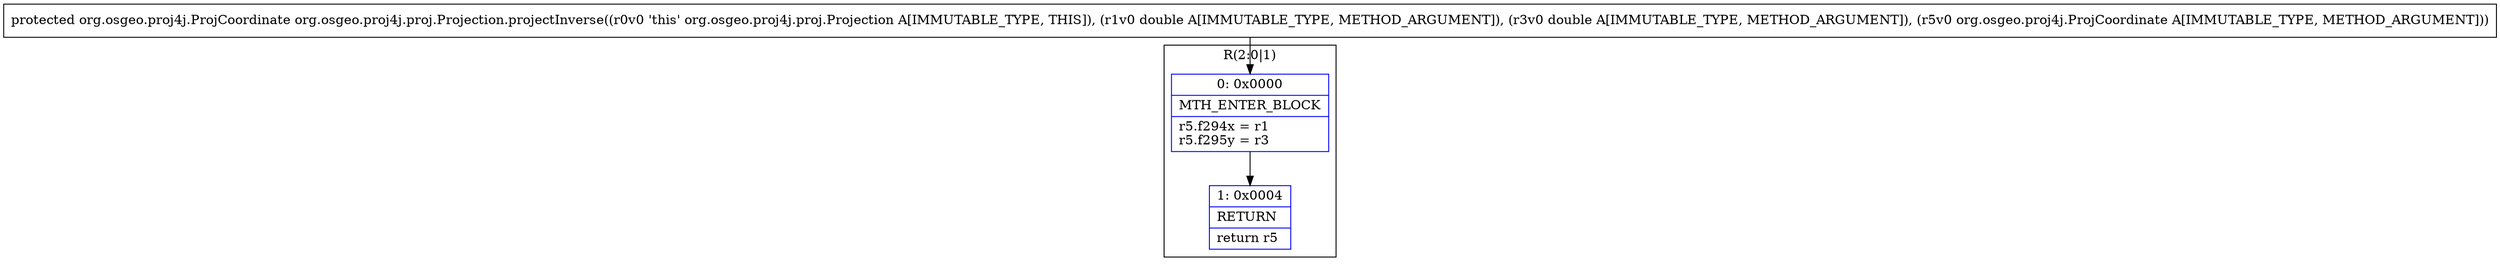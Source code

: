 digraph "CFG fororg.osgeo.proj4j.proj.Projection.projectInverse(DDLorg\/osgeo\/proj4j\/ProjCoordinate;)Lorg\/osgeo\/proj4j\/ProjCoordinate;" {
subgraph cluster_Region_591517631 {
label = "R(2:0|1)";
node [shape=record,color=blue];
Node_0 [shape=record,label="{0\:\ 0x0000|MTH_ENTER_BLOCK\l|r5.f294x = r1\lr5.f295y = r3\l}"];
Node_1 [shape=record,label="{1\:\ 0x0004|RETURN\l|return r5\l}"];
}
MethodNode[shape=record,label="{protected org.osgeo.proj4j.ProjCoordinate org.osgeo.proj4j.proj.Projection.projectInverse((r0v0 'this' org.osgeo.proj4j.proj.Projection A[IMMUTABLE_TYPE, THIS]), (r1v0 double A[IMMUTABLE_TYPE, METHOD_ARGUMENT]), (r3v0 double A[IMMUTABLE_TYPE, METHOD_ARGUMENT]), (r5v0 org.osgeo.proj4j.ProjCoordinate A[IMMUTABLE_TYPE, METHOD_ARGUMENT])) }"];
MethodNode -> Node_0;
Node_0 -> Node_1;
}


